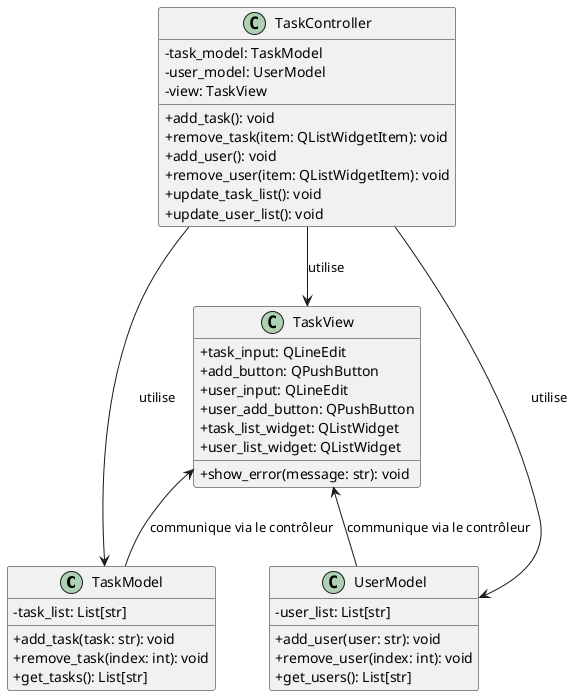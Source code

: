 @startuml
skinparam classAttributeIconSize 0

' Définition des classes
class TaskModel {
  - task_list: List[str]
  + add_task(task: str): void
  + remove_task(index: int): void
  + get_tasks(): List[str]
}

class UserModel {
  - user_list: List[str]
  + add_user(user: str): void
  + remove_user(index: int): void
  + get_users(): List[str]
}

class TaskView {
  + task_input: QLineEdit
  + add_button: QPushButton
  + user_input: QLineEdit
  + user_add_button: QPushButton
  + task_list_widget: QListWidget
  + user_list_widget: QListWidget
  + show_error(message: str): void
}

class TaskController {
  - task_model: TaskModel
  - user_model: UserModel
  - view: TaskView
  + add_task(): void
  + remove_task(item: QListWidgetItem): void
  + add_user(): void
  + remove_user(item: QListWidgetItem): void
  + update_task_list(): void
  + update_user_list(): void
}

' Relations entre les classes
TaskController --> TaskModel : utilise
TaskController --> UserModel : utilise
TaskController --> TaskView : utilise
TaskView <-- TaskModel : communique via le contrôleur
TaskView <-- UserModel : communique via le contrôleur
@enduml
